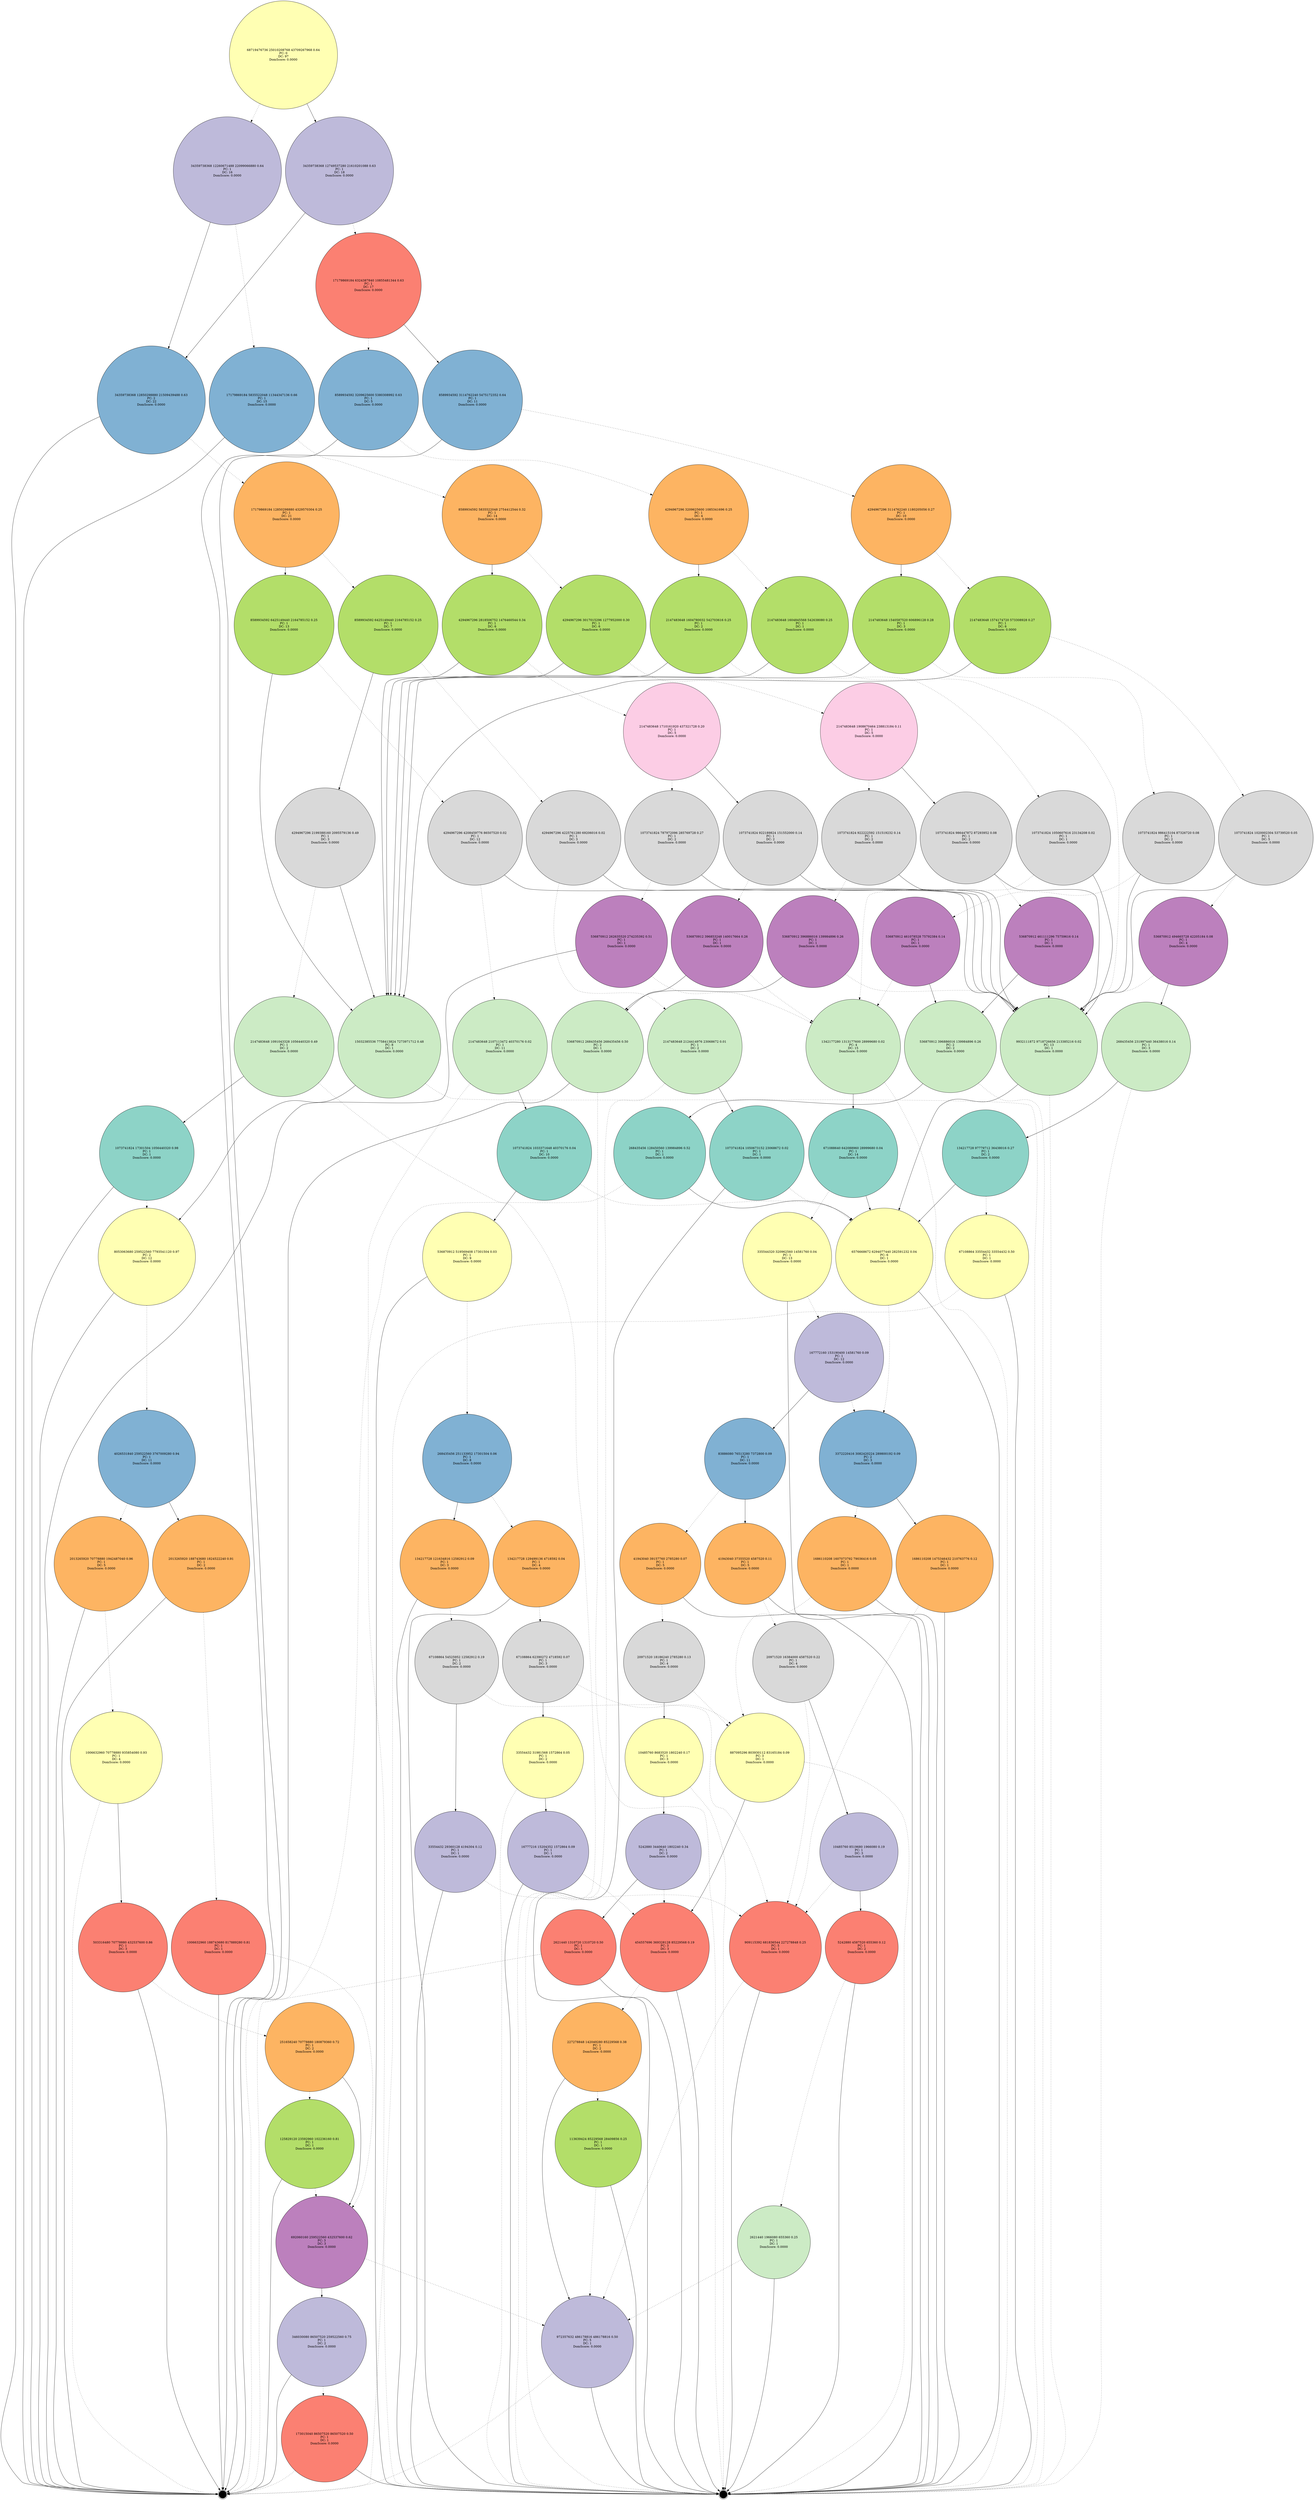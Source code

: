 digraph "" {
		node [colorscheme=set312,
		label="\N",
		shape=circle,
		style=filled
		];
{
graph [rank=same];
69560	[fillcolor=2, label="68719476736 25010208768 43709267968 0.64
PC: 0
DC: 97
DomScore: 0.0000", rank=1];
}
{
graph [rank=same];
69559	[fillcolor=3, label="34359738368 12260671488 22099066880 0.64
PC: 1
DC: 16
DomScore: 0.0000", rank=2];
69543	[fillcolor=3, label="34359738368 12749537280 21610201088 0.63
PC: 1
DC: 18
DomScore: 0.0000", rank=2];
}
{
graph [rank=same];
69542	[fillcolor=4, label="17179869184 6324387840 10855481344 0.63
PC: 1
DC: 17
DomScore: 0.0000", rank=3];
}
{
graph [rank=same];
69558	[fillcolor=5, label="17179869184 5835522048 11344347136 0.66
PC: 1
DC: 15
DomScore: 0.0000", rank=4];
69536	[fillcolor=5, label="8589934592 3114762240 5475172352 0.64
PC: 1
DC: 11
DomScore: 0.0000", rank=4];
69508	[fillcolor=5, label="34359738368 12850298880 21509439488 0.63
PC: 2
DC: 22
DomScore: 0.0000", rank=4];
69541	[fillcolor=5, label="8589934592 3209625600 5380308992 0.63
PC: 1
DC: 5
DomScore: 0.0000", rank=4];
}
{
graph [rank=same];
69507	[fillcolor=6, label="17179869184 12850298880 4329570304 0.25
PC: 1
DC: 21
DomScore: 0.0000", rank=5];
69540	[fillcolor=6, label="4294967296 3209625600 1085341696 0.25
PC: 1
DC: 4
DomScore: 0.0000", rank=5];
69535	[fillcolor=6, label="4294967296 3114762240 1180205056 0.27
PC: 1
DC: 10
DomScore: 0.0000", rank=5];
69557	[fillcolor=6, label="8589934592 5835522048 2754412544 0.32
PC: 1
DC: 14
DomScore: 0.0000", rank=5];
}
{
graph [rank=same];
69528	[fillcolor=7, label="2147483648 1540587520 606896128 0.28
PC: 1
DC: 3
DomScore: 0.0000", rank=6];
69556	[fillcolor=7, label="4294967296 3017015296 1277952000 0.30
PC: 1
DC: 6
DomScore: 0.0000", rank=6];
69534	[fillcolor=7, label="2147483648 1574174720 573308928 0.27
PC: 1
DC: 6
DomScore: 0.0000", rank=6];
69538	[fillcolor=7, label="2147483648 1604780032 542703616 0.25
PC: 1
DC: 2
DomScore: 0.0000", rank=6];
69499	[fillcolor=7, label="8589934592 6425149440 2164785152 0.25
PC: 1
DC: 13
DomScore: 0.0000", rank=6];
69550	[fillcolor=7, label="4294967296 2818506752 1476460544 0.34
PC: 1
DC: 6
DomScore: 0.0000", rank=6];
69539	[fillcolor=7, label="2147483648 1604845568 542638080 0.25
PC: 1
DC: 1
DomScore: 0.0000", rank=6];
69506	[fillcolor=7, label="8589934592 6425149440 2164785152 0.25
PC: 1
DC: 7
DomScore: 0.0000", rank=6];
}
{
graph [rank=same];
69549	[fillcolor=8, label="2147483648 1710161920 437321728 0.20
PC: 1
DC: 5
DomScore: 0.0000", rank=7];
69555	[fillcolor=8, label="2147483648 1908670464 238813184 0.11
PC: 1
DC: 5
DomScore: 0.0000", rank=7];
}
{
graph [rank=same];
69552	[fillcolor=9, label="1073741824 986447872 87293952 0.08
PC: 1
DC: 2
DomScore: 0.0000", rank=8];
69505	[fillcolor=9, label="4294967296 4225761280 69206016 0.02
PC: 1
DC: 3
DomScore: 0.0000", rank=8];
69546	[fillcolor=9, label="1073741824 922189824 151552000 0.14
PC: 1
DC: 2
DomScore: 0.0000", rank=8];
69533	[fillcolor=9, label="1073741824 1020002304 53739520 0.05
PC: 1
DC: 5
DomScore: 0.0000", rank=8];
69502	[fillcolor=9, label="4294967296 2199388160 2095579136 0.49
PC: 1
DC: 3
DomScore: 0.0000", rank=8];
69554	[fillcolor=9, label="1073741824 922222592 151519232 0.14
PC: 1
DC: 2
DomScore: 0.0000", rank=8];
69498	[fillcolor=9, label="4294967296 4208459776 86507520 0.02
PC: 1
DC: 12
DomScore: 0.0000", rank=8];
69527	[fillcolor=9, label="1073741824 986415104 87326720 0.08
PC: 1
DC: 2
DomScore: 0.0000", rank=8];
69537	[fillcolor=9, label="1073741824 1050607616 23134208 0.02
PC: 1
DC: 1
DomScore: 0.0000", rank=8];
69548	[fillcolor=9, label="1073741824 787972096 285769728 0.27
PC: 1
DC: 2
DomScore: 0.0000", rank=8];
}
{
graph [rank=same];
69551	[fillcolor=10, label="536870912 461111296 75759616 0.14
PC: 1
DC: 1
DomScore: 0.0000", rank=9];
69553	[fillcolor=10, label="536870912 396886016 139984896 0.26
PC: 1
DC: 1
DomScore: 0.0000", rank=9];
69532	[fillcolor=10, label="536870912 494665728 42205184 0.08
PC: 1
DC: 4
DomScore: 0.0000", rank=9];
69545	[fillcolor=10, label="536870912 396853248 140017664 0.26
PC: 1
DC: 1
DomScore: 0.0000", rank=9];
69526	[fillcolor=10, label="536870912 461078528 75792384 0.14
PC: 1
DC: 1
DomScore: 0.0000", rank=9];
69547	[fillcolor=10, label="536870912 262635520 274235392 0.51
PC: 1
DC: 1
DomScore: 0.0000", rank=9];
}
{
graph [rank=same];
69504	[fillcolor=11, label="2147483648 2124414976 23068672 0.01
PC: 1
DC: 2
DomScore: 0.0000", rank=10];
69525	[fillcolor=11, label="1342177280 1313177600 28999680 0.02
PC: 4
DC: 15
DomScore: 0.0000", rank=10];
69531	[fillcolor=11, label="268435456 231997440 36438016 0.14
PC: 1
DC: 3
DomScore: 0.0000", rank=10];
69497	[fillcolor=11, label="2147483648 2107113472 40370176 0.02
PC: 1
DC: 11
DomScore: 0.0000", rank=10];
69486	[fillcolor=11, label="9932111872 9718726656 213385216 0.02
PC: 13
DC: 1
DomScore: 0.0000", rank=10];
69544	[fillcolor=11, label="536870912 268435456 268435456 0.50
PC: 2
DC: 1
DomScore: 0.0000", rank=10];
69476	[fillcolor=11, label="15032385536 7758413824 7273971712 0.48
PC: 8
DC: 1
DomScore: 0.0000", rank=10];
69510	[fillcolor=11, label="536870912 396886016 139984896 0.26
PC: 2
DC: 2
DomScore: 0.0000", rank=10];
69501	[fillcolor=11, label="2147483648 1091043328 1056440320 0.49
PC: 1
DC: 2
DomScore: 0.0000", rank=10];
}
{
graph [rank=same];
69503	[fillcolor=1, label="1073741824 1050673152 23068672 0.02
PC: 1
DC: 1
DomScore: 0.0000", rank=11];
69500	[fillcolor=1, label="1073741824 17301504 1056440320 0.98
PC: 1
DC: 1
DomScore: 0.0000", rank=11];
69524	[fillcolor=1, label="671088640 642088960 28999680 0.04
PC: 1
DC: 14
DomScore: 0.0000", rank=11];
69496	[fillcolor=1, label="1073741824 1033371648 40370176 0.04
PC: 1
DC: 10
DomScore: 0.0000", rank=11];
69509	[fillcolor=1, label="268435456 128450560 139984896 0.52
PC: 1
DC: 1
DomScore: 0.0000", rank=11];
69530	[fillcolor=1, label="134217728 97779712 36438016 0.27
PC: 1
DC: 2
DomScore: 0.0000", rank=11];
}
{
graph [rank=same];
69495	[fillcolor=2, label="536870912 519569408 17301504 0.03
PC: 1
DC: 9
DomScore: 0.0000", rank=12];
69485	[fillcolor=2, label="6576668672 6294077440 282591232 0.04
PC: 6
DC: 1
DomScore: 0.0000", rank=12];
69523	[fillcolor=2, label="335544320 320962560 14581760 0.04
PC: 1
DC: 13
DomScore: 0.0000", rank=12];
69529	[fillcolor=2, label="67108864 33554432 33554432 0.50
PC: 1
DC: 1
DomScore: 0.0000", rank=12];
69475	[fillcolor=2, label="8053063680 259522560 7793541120 0.97
PC: 2
DC: 12
DomScore: 0.0000", rank=12];
}
{
graph [rank=same];
69522	[fillcolor=3, label="167772160 153190400 14581760 0.09
PC: 1
DC: 12
DomScore: 0.0000", rank=13];
}
{
graph [rank=same];
69484	[fillcolor=5, label="3372220416 3082420224 289800192 0.09
PC: 2
DC: 3
DomScore: 0.0000", rank=14];
69474	[fillcolor=5, label="4026531840 259522560 3767009280 0.94
PC: 1
DC: 11
DomScore: 0.0000", rank=14];
69521	[fillcolor=5, label="83886080 76513280 7372800 0.09
PC: 1
DC: 11
DomScore: 0.0000", rank=14];
69494	[fillcolor=5, label="268435456 251133952 17301504 0.06
PC: 1
DC: 8
DomScore: 0.0000", rank=14];
}
{
graph [rank=same];
69493	[fillcolor=6, label="134217728 129499136 4718592 0.04
PC: 1
DC: 4
DomScore: 0.0000", rank=15];
69473	[fillcolor=6, label="2013265920 70778880 1942487040 0.96
PC: 1
DC: 5
DomScore: 0.0000", rank=15];
69489	[fillcolor=6, label="134217728 121634816 12582912 0.09
PC: 1
DC: 3
DomScore: 0.0000", rank=15];
69515	[fillcolor=6, label="41943040 37355520 4587520 0.11
PC: 1
DC: 5
DomScore: 0.0000", rank=15];
69478	[fillcolor=6, label="1686110208 1475346432 210763776 0.12
PC: 1
DC: 1
DomScore: 0.0000", rank=15];
69483	[fillcolor=6, label="1686110208 1607073792 79036416 0.05
PC: 1
DC: 1
DomScore: 0.0000", rank=15];
69520	[fillcolor=6, label="41943040 39157760 2785280 0.07
PC: 1
DC: 5
DomScore: 0.0000", rank=15];
69468	[fillcolor=6, label="2013265920 188743680 1824522240 0.91
PC: 1
DC: 2
DomScore: 0.0000", rank=15];
}
{
graph [rank=same];
69488	[fillcolor=9, label="67108864 54525952 12582912 0.19
PC: 1
DC: 2
DomScore: 0.0000", rank=16];
69519	[fillcolor=9, label="20971520 18186240 2785280 0.13
PC: 1
DC: 4
DomScore: 0.0000", rank=16];
69514	[fillcolor=9, label="20971520 16384000 4587520 0.22
PC: 1
DC: 4
DomScore: 0.0000", rank=16];
69492	[fillcolor=9, label="67108864 62390272 4718592 0.07
PC: 1
DC: 3
DomScore: 0.0000", rank=16];
}
{
graph [rank=same];
69482	[fillcolor=2, label="887095296 803930112 83165184 0.09
PC: 3
DC: 1
DomScore: 0.0000", rank=17];
69472	[fillcolor=2, label="1006632960 70778880 935854080 0.93
PC: 1
DC: 4
DomScore: 0.0000", rank=17];
69491	[fillcolor=2, label="33554432 31981568 1572864 0.05
PC: 1
DC: 2
DomScore: 0.0000", rank=17];
69518	[fillcolor=2, label="10485760 8683520 1802240 0.17
PC: 1
DC: 3
DomScore: 0.0000", rank=17];
}
{
graph [rank=same];
69487	[fillcolor=3, label="33554432 29360128 4194304 0.12
PC: 1
DC: 1
DomScore: 0.0000", rank=18];
69490	[fillcolor=3, label="16777216 15204352 1572864 0.09
PC: 1
DC: 1
DomScore: 0.0000", rank=18];
69513	[fillcolor=3, label="10485760 8519680 1966080 0.19
PC: 1
DC: 3
DomScore: 0.0000", rank=18];
69517	[fillcolor=3, label="5242880 3440640 1802240 0.34
PC: 1
DC: 2
DomScore: 0.0000", rank=18];
}
{
graph [rank=same];
69481	[fillcolor=4, label="454557696 369328128 85229568 0.19
PC: 3
DC: 3
DomScore: 0.0000", rank=19];
69512	[fillcolor=4, label="5242880 4587520 655360 0.12
PC: 1
DC: 2
DomScore: 0.0000", rank=19];
69477	[fillcolor=4, label="909115392 681836544 227278848 0.25
PC: 5
DC: 1
DomScore: 0.0000", rank=19];
69471	[fillcolor=4, label="503316480 70778880 432537600 0.86
PC: 1
DC: 3
DomScore: 0.0000", rank=19];
69516	[fillcolor=4, label="2621440 1310720 1310720 0.50
PC: 1
DC: 1
DomScore: 0.0000", rank=19];
69467	[fillcolor=4, label="1006632960 188743680 817889280 0.81
PC: 1
DC: 1
DomScore: 0.0000", rank=19];
}
{
graph [rank=same];
69470	[fillcolor=6, label="251658240 70778880 180879360 0.72
PC: 1
DC: 2
DomScore: 0.0000", rank=20];
69480	[fillcolor=6, label="227278848 142049280 85229568 0.38
PC: 1
DC: 2
DomScore: 0.0000", rank=20];
}
{
graph [rank=same];
69469	[fillcolor=7, label="125829120 23592960 102236160 0.81
PC: 1
DC: 1
DomScore: 0.0000", rank=21];
69479	[fillcolor=7, label="113639424 85229568 28409856 0.25
PC: 1
DC: 1
DomScore: 0.0000", rank=21];
}
{
graph [rank=same];
69466	[fillcolor=10, label="692060160 259522560 432537600 0.62
PC: 3
DC: 3
DomScore: 0.0000", rank=22];
}
{
graph [rank=same];
69511	[fillcolor=11, label="2621440 1966080 655360 0.25
PC: 1
DC: 1
DomScore: 0.0000", rank=23];
}
{
graph [rank=same];
69464	[fillcolor=3, label="346030080 86507520 259522560 0.75
PC: 1
DC: 2
DomScore: 0.0000", rank=24];
69465	[fillcolor=3, label="972357632 486178816 486178816 0.50
PC: 5
DC: 1
DomScore: 0.0000", rank=24];
}
{
graph [rank=same];
69463	[fillcolor=4, label="173015040 86507520 86507520 0.50
PC: 1
DC: 1
DomScore: 0.0000", rank=25];
}
0	 [fillcolor=White, label=F, rank=None, shape=doublecircle];
1	 [fillcolor=White, label=T, rank=None, shape=doublecircle];
69501 -> 0 		[style=dotted];
69501 -> 69500
69475 -> 69474 		[style=dotted];
69475 -> 1
69543 -> 69542 		[style=dotted];
69543 -> 69508
69465 -> 1 		[style=dotted];
69465 -> 0
69541 -> 69540 		[style=dotted];
69541 -> 1
69494 -> 69493 		[style=dotted];
69494 -> 69489
69557 -> 69556 		[style=dotted];
69557 -> 69550
69555 -> 69554 		[style=dotted];
69555 -> 69552
69559 -> 69558 		[style=dotted];
69559 -> 69508
69468 -> 69467 		[style=dotted];
69468 -> 1
69547 -> 69525 		[style=dotted];
69547 -> 1
69510 -> 0 		[style=dotted];
69510 -> 69509
69520 -> 69519 		[style=dotted];
69520 -> 0
69548 -> 69547 		[style=dotted];
69548 -> 69486
69506 -> 69505 		[style=dotted];
69506 -> 69502
69476 -> 0 		[style=dotted];
69476 -> 69475
69544 -> 0 		[style=dotted];
69544 -> 1
69539 -> 69486 		[style=dotted];
69539 -> 69476
69529 -> 1 		[style=dotted];
69529 -> 0
69523 -> 69522 		[style=dotted];
69523 -> 0
69517 -> 69481 		[style=dotted];
69517 -> 69516
69508 -> 69507 		[style=dotted];
69508 -> 1
69537 -> 69525 		[style=dotted];
69537 -> 69486
69483 -> 69482 		[style=dotted];
69483 -> 0
69536 -> 69535 		[style=dotted];
69536 -> 1
69530 -> 69529 		[style=dotted];
69530 -> 69485
69486 -> 0 		[style=dotted];
69486 -> 69485
69485 -> 69484 		[style=dotted];
69485 -> 0
69527 -> 69526 		[style=dotted];
69527 -> 69486
69509 -> 1 		[style=dotted];
69509 -> 69485
69498 -> 69497 		[style=dotted];
69498 -> 69486
69497 -> 0 		[style=dotted];
69497 -> 69496
69550 -> 69549 		[style=dotted];
69550 -> 69476
69467 -> 69466 		[style=dotted];
69467 -> 1
69513 -> 69477 		[style=dotted];
69513 -> 69512
69499 -> 69498 		[style=dotted];
69499 -> 69476
69492 -> 69482 		[style=dotted];
69492 -> 69491
69522 -> 69484 		[style=dotted];
69522 -> 69521
69542 -> 69541 		[style=dotted];
69542 -> 69536
69478 -> 69477 		[style=dotted];
69478 -> 0
69558 -> 69557 		[style=dotted];
69558 -> 1
69554 -> 69553 		[style=dotted];
69554 -> 69486
69518 -> 0 		[style=dotted];
69518 -> 69517
69514 -> 69477 		[style=dotted];
69514 -> 69513
69479 -> 69465 		[style=dotted];
69479 -> 0
69535 -> 69534 		[style=dotted];
69535 -> 69528
69531 -> 0 		[style=dotted];
69531 -> 69530
69516 -> 1 		[style=dotted];
69516 -> 0
69480 -> 69479 		[style=dotted];
69480 -> 69465
69549 -> 69548 		[style=dotted];
69549 -> 69546
69525 -> 0 		[style=dotted];
69525 -> 69524
69521 -> 69520 		[style=dotted];
69521 -> 69515
69515 -> 69514 		[style=dotted];
69515 -> 0
69474 -> 69473 		[style=dotted];
69474 -> 69468
69502 -> 69501 		[style=dotted];
69502 -> 69476
69484 -> 69483 		[style=dotted];
69484 -> 69478
69526 -> 69525 		[style=dotted];
69526 -> 69510
69560 -> 69559 		[style=dotted];
69560 -> 69543
69538 -> 69537 		[style=dotted];
69538 -> 69476
69464 -> 69463 		[style=dotted];
69464 -> 1
69495 -> 69494 		[style=dotted];
69495 -> 0
69490 -> 69481 		[style=dotted];
69490 -> 0
69519 -> 69482 		[style=dotted];
69519 -> 69518
69496 -> 69485 		[style=dotted];
69496 -> 69495
69489 -> 69488 		[style=dotted];
69489 -> 0
69545 -> 69525 		[style=dotted];
69545 -> 69544
69534 -> 69533 		[style=dotted];
69534 -> 69476
69532 -> 69486 		[style=dotted];
69532 -> 69531
69511 -> 69465 		[style=dotted];
69511 -> 0
69471 -> 69470 		[style=dotted];
69471 -> 1
69473 -> 69472 		[style=dotted];
69473 -> 1
69463 -> 1 		[style=dotted];
69463 -> 0
69470 -> 69469 		[style=dotted];
69470 -> 69466
69466 -> 69465 		[style=dotted];
69466 -> 69464
69533 -> 69532 		[style=dotted];
69533 -> 69486
69477 -> 69465 		[style=dotted];
69477 -> 0
69546 -> 69545 		[style=dotted];
69546 -> 69486
69540 -> 69539 		[style=dotted];
69540 -> 69538
69524 -> 69523 		[style=dotted];
69524 -> 69485
69500 -> 69475 		[style=dotted];
69500 -> 1
69488 -> 69477 		[style=dotted];
69488 -> 69487
69553 -> 69486 		[style=dotted];
69553 -> 69544
69487 -> 69477 		[style=dotted];
69487 -> 0
69512 -> 69511 		[style=dotted];
69512 -> 0
69507 -> 69506 		[style=dotted];
69507 -> 69499
69493 -> 69492 		[style=dotted];
69493 -> 0
69491 -> 0 		[style=dotted];
69491 -> 69490
69469 -> 69466 		[style=dotted];
69469 -> 1
69556 -> 69555 		[style=dotted];
69556 -> 69476
69472 -> 1 		[style=dotted];
69472 -> 69471
69505 -> 69504 		[style=dotted];
69505 -> 69486
69551 -> 69486 		[style=dotted];
69551 -> 69510
69482 -> 0 		[style=dotted];
69482 -> 69481
69552 -> 69551 		[style=dotted];
69552 -> 69486
69528 -> 69527 		[style=dotted];
69528 -> 69476
69504 -> 0 		[style=dotted];
69504 -> 69503
69503 -> 69485 		[style=dotted];
69503 -> 0
69481 -> 69480 		[style=dotted];
69481 -> 0
}